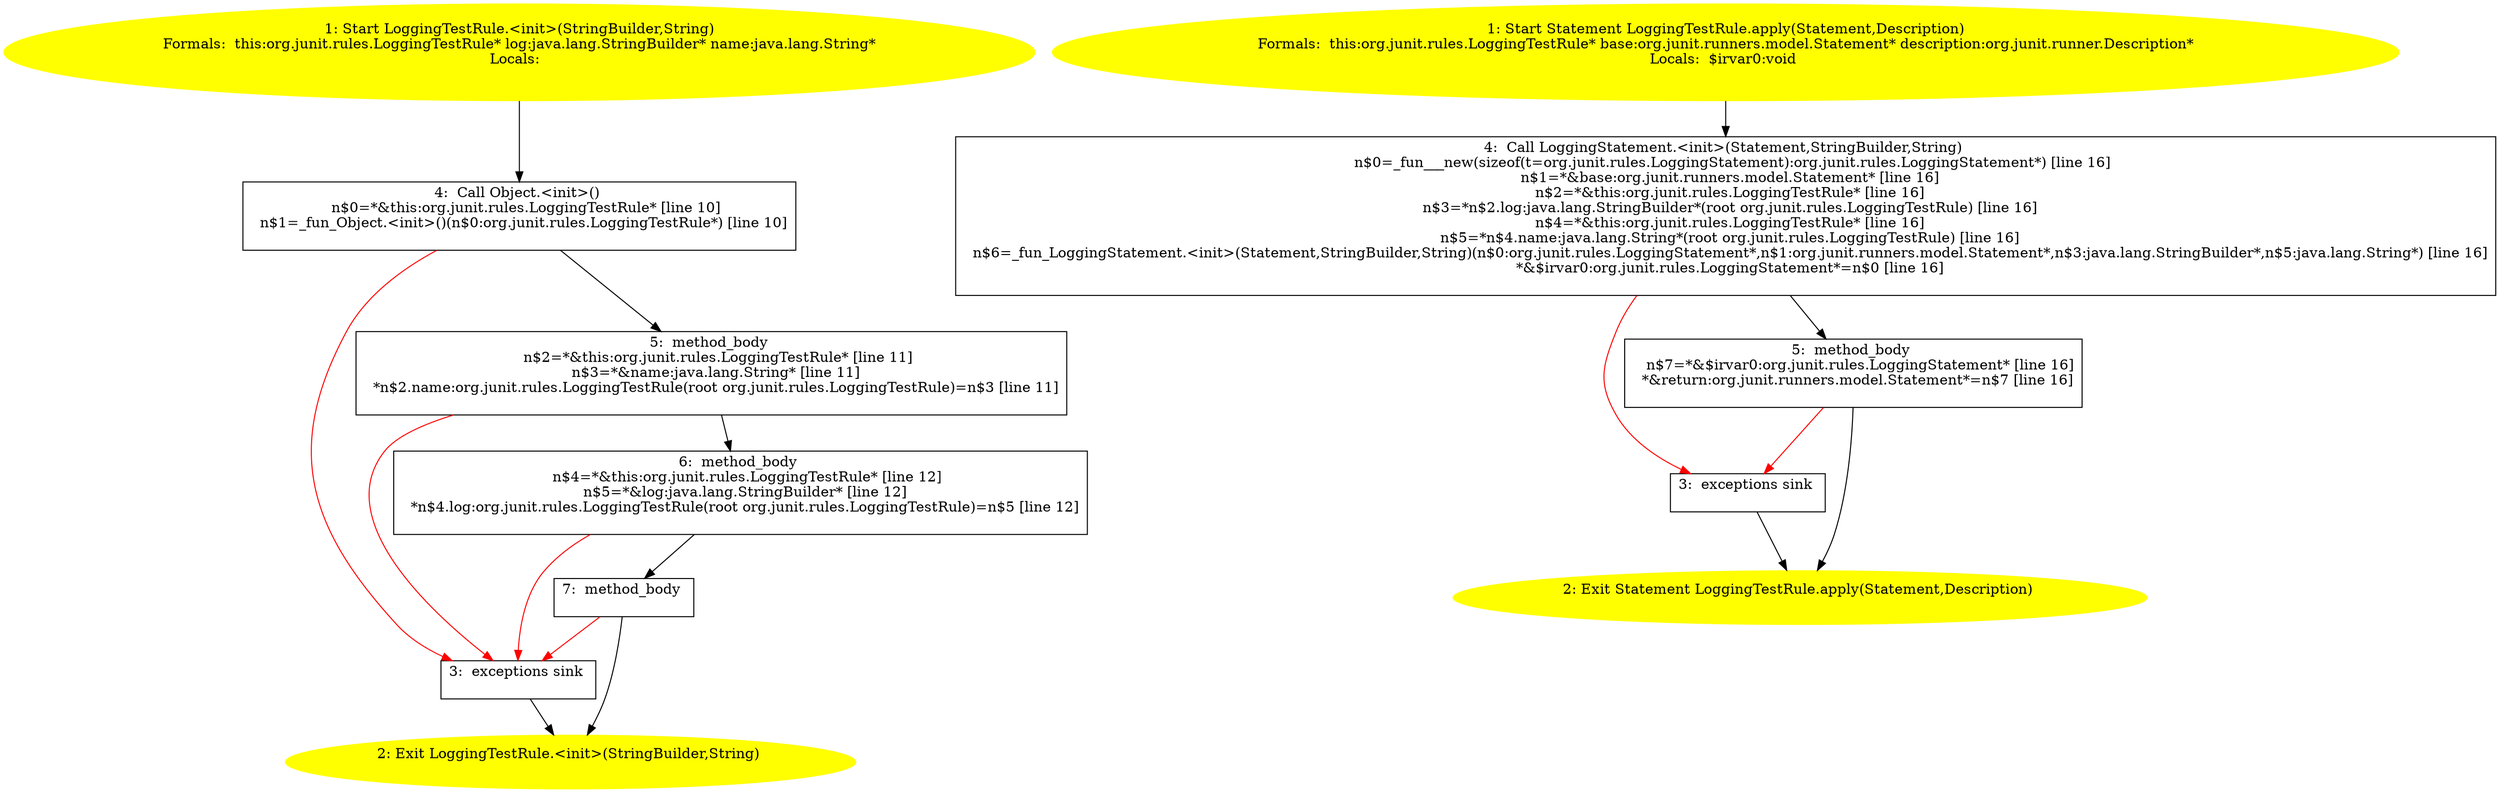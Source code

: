 /* @generated */
digraph cfg {
"org.junit.rules.LoggingTestRule.<init>(java.lang.StringBuilder,java.lang.String).463797ffc876116419aca81b24a74836_1" [label="1: Start LoggingTestRule.<init>(StringBuilder,String)\nFormals:  this:org.junit.rules.LoggingTestRule* log:java.lang.StringBuilder* name:java.lang.String*\nLocals:  \n  " color=yellow style=filled]
	

	 "org.junit.rules.LoggingTestRule.<init>(java.lang.StringBuilder,java.lang.String).463797ffc876116419aca81b24a74836_1" -> "org.junit.rules.LoggingTestRule.<init>(java.lang.StringBuilder,java.lang.String).463797ffc876116419aca81b24a74836_4" ;
"org.junit.rules.LoggingTestRule.<init>(java.lang.StringBuilder,java.lang.String).463797ffc876116419aca81b24a74836_2" [label="2: Exit LoggingTestRule.<init>(StringBuilder,String) \n  " color=yellow style=filled]
	

"org.junit.rules.LoggingTestRule.<init>(java.lang.StringBuilder,java.lang.String).463797ffc876116419aca81b24a74836_3" [label="3:  exceptions sink \n  " shape="box"]
	

	 "org.junit.rules.LoggingTestRule.<init>(java.lang.StringBuilder,java.lang.String).463797ffc876116419aca81b24a74836_3" -> "org.junit.rules.LoggingTestRule.<init>(java.lang.StringBuilder,java.lang.String).463797ffc876116419aca81b24a74836_2" ;
"org.junit.rules.LoggingTestRule.<init>(java.lang.StringBuilder,java.lang.String).463797ffc876116419aca81b24a74836_4" [label="4:  Call Object.<init>() \n   n$0=*&this:org.junit.rules.LoggingTestRule* [line 10]\n  n$1=_fun_Object.<init>()(n$0:org.junit.rules.LoggingTestRule*) [line 10]\n " shape="box"]
	

	 "org.junit.rules.LoggingTestRule.<init>(java.lang.StringBuilder,java.lang.String).463797ffc876116419aca81b24a74836_4" -> "org.junit.rules.LoggingTestRule.<init>(java.lang.StringBuilder,java.lang.String).463797ffc876116419aca81b24a74836_5" ;
	 "org.junit.rules.LoggingTestRule.<init>(java.lang.StringBuilder,java.lang.String).463797ffc876116419aca81b24a74836_4" -> "org.junit.rules.LoggingTestRule.<init>(java.lang.StringBuilder,java.lang.String).463797ffc876116419aca81b24a74836_3" [color="red" ];
"org.junit.rules.LoggingTestRule.<init>(java.lang.StringBuilder,java.lang.String).463797ffc876116419aca81b24a74836_5" [label="5:  method_body \n   n$2=*&this:org.junit.rules.LoggingTestRule* [line 11]\n  n$3=*&name:java.lang.String* [line 11]\n  *n$2.name:org.junit.rules.LoggingTestRule(root org.junit.rules.LoggingTestRule)=n$3 [line 11]\n " shape="box"]
	

	 "org.junit.rules.LoggingTestRule.<init>(java.lang.StringBuilder,java.lang.String).463797ffc876116419aca81b24a74836_5" -> "org.junit.rules.LoggingTestRule.<init>(java.lang.StringBuilder,java.lang.String).463797ffc876116419aca81b24a74836_6" ;
	 "org.junit.rules.LoggingTestRule.<init>(java.lang.StringBuilder,java.lang.String).463797ffc876116419aca81b24a74836_5" -> "org.junit.rules.LoggingTestRule.<init>(java.lang.StringBuilder,java.lang.String).463797ffc876116419aca81b24a74836_3" [color="red" ];
"org.junit.rules.LoggingTestRule.<init>(java.lang.StringBuilder,java.lang.String).463797ffc876116419aca81b24a74836_6" [label="6:  method_body \n   n$4=*&this:org.junit.rules.LoggingTestRule* [line 12]\n  n$5=*&log:java.lang.StringBuilder* [line 12]\n  *n$4.log:org.junit.rules.LoggingTestRule(root org.junit.rules.LoggingTestRule)=n$5 [line 12]\n " shape="box"]
	

	 "org.junit.rules.LoggingTestRule.<init>(java.lang.StringBuilder,java.lang.String).463797ffc876116419aca81b24a74836_6" -> "org.junit.rules.LoggingTestRule.<init>(java.lang.StringBuilder,java.lang.String).463797ffc876116419aca81b24a74836_7" ;
	 "org.junit.rules.LoggingTestRule.<init>(java.lang.StringBuilder,java.lang.String).463797ffc876116419aca81b24a74836_6" -> "org.junit.rules.LoggingTestRule.<init>(java.lang.StringBuilder,java.lang.String).463797ffc876116419aca81b24a74836_3" [color="red" ];
"org.junit.rules.LoggingTestRule.<init>(java.lang.StringBuilder,java.lang.String).463797ffc876116419aca81b24a74836_7" [label="7:  method_body \n  " shape="box"]
	

	 "org.junit.rules.LoggingTestRule.<init>(java.lang.StringBuilder,java.lang.String).463797ffc876116419aca81b24a74836_7" -> "org.junit.rules.LoggingTestRule.<init>(java.lang.StringBuilder,java.lang.String).463797ffc876116419aca81b24a74836_2" ;
	 "org.junit.rules.LoggingTestRule.<init>(java.lang.StringBuilder,java.lang.String).463797ffc876116419aca81b24a74836_7" -> "org.junit.rules.LoggingTestRule.<init>(java.lang.StringBuilder,java.lang.String).463797ffc876116419aca81b24a74836_3" [color="red" ];
"org.junit.rules.LoggingTestRule.apply(org.junit.runners.model.Statement,org.junit.runner.Description.f424379a644c9db625c11ec3572d8352_1" [label="1: Start Statement LoggingTestRule.apply(Statement,Description)\nFormals:  this:org.junit.rules.LoggingTestRule* base:org.junit.runners.model.Statement* description:org.junit.runner.Description*\nLocals:  $irvar0:void \n  " color=yellow style=filled]
	

	 "org.junit.rules.LoggingTestRule.apply(org.junit.runners.model.Statement,org.junit.runner.Description.f424379a644c9db625c11ec3572d8352_1" -> "org.junit.rules.LoggingTestRule.apply(org.junit.runners.model.Statement,org.junit.runner.Description.f424379a644c9db625c11ec3572d8352_4" ;
"org.junit.rules.LoggingTestRule.apply(org.junit.runners.model.Statement,org.junit.runner.Description.f424379a644c9db625c11ec3572d8352_2" [label="2: Exit Statement LoggingTestRule.apply(Statement,Description) \n  " color=yellow style=filled]
	

"org.junit.rules.LoggingTestRule.apply(org.junit.runners.model.Statement,org.junit.runner.Description.f424379a644c9db625c11ec3572d8352_3" [label="3:  exceptions sink \n  " shape="box"]
	

	 "org.junit.rules.LoggingTestRule.apply(org.junit.runners.model.Statement,org.junit.runner.Description.f424379a644c9db625c11ec3572d8352_3" -> "org.junit.rules.LoggingTestRule.apply(org.junit.runners.model.Statement,org.junit.runner.Description.f424379a644c9db625c11ec3572d8352_2" ;
"org.junit.rules.LoggingTestRule.apply(org.junit.runners.model.Statement,org.junit.runner.Description.f424379a644c9db625c11ec3572d8352_4" [label="4:  Call LoggingStatement.<init>(Statement,StringBuilder,String) \n   n$0=_fun___new(sizeof(t=org.junit.rules.LoggingStatement):org.junit.rules.LoggingStatement*) [line 16]\n  n$1=*&base:org.junit.runners.model.Statement* [line 16]\n  n$2=*&this:org.junit.rules.LoggingTestRule* [line 16]\n  n$3=*n$2.log:java.lang.StringBuilder*(root org.junit.rules.LoggingTestRule) [line 16]\n  n$4=*&this:org.junit.rules.LoggingTestRule* [line 16]\n  n$5=*n$4.name:java.lang.String*(root org.junit.rules.LoggingTestRule) [line 16]\n  n$6=_fun_LoggingStatement.<init>(Statement,StringBuilder,String)(n$0:org.junit.rules.LoggingStatement*,n$1:org.junit.runners.model.Statement*,n$3:java.lang.StringBuilder*,n$5:java.lang.String*) [line 16]\n  *&$irvar0:org.junit.rules.LoggingStatement*=n$0 [line 16]\n " shape="box"]
	

	 "org.junit.rules.LoggingTestRule.apply(org.junit.runners.model.Statement,org.junit.runner.Description.f424379a644c9db625c11ec3572d8352_4" -> "org.junit.rules.LoggingTestRule.apply(org.junit.runners.model.Statement,org.junit.runner.Description.f424379a644c9db625c11ec3572d8352_5" ;
	 "org.junit.rules.LoggingTestRule.apply(org.junit.runners.model.Statement,org.junit.runner.Description.f424379a644c9db625c11ec3572d8352_4" -> "org.junit.rules.LoggingTestRule.apply(org.junit.runners.model.Statement,org.junit.runner.Description.f424379a644c9db625c11ec3572d8352_3" [color="red" ];
"org.junit.rules.LoggingTestRule.apply(org.junit.runners.model.Statement,org.junit.runner.Description.f424379a644c9db625c11ec3572d8352_5" [label="5:  method_body \n   n$7=*&$irvar0:org.junit.rules.LoggingStatement* [line 16]\n  *&return:org.junit.runners.model.Statement*=n$7 [line 16]\n " shape="box"]
	

	 "org.junit.rules.LoggingTestRule.apply(org.junit.runners.model.Statement,org.junit.runner.Description.f424379a644c9db625c11ec3572d8352_5" -> "org.junit.rules.LoggingTestRule.apply(org.junit.runners.model.Statement,org.junit.runner.Description.f424379a644c9db625c11ec3572d8352_2" ;
	 "org.junit.rules.LoggingTestRule.apply(org.junit.runners.model.Statement,org.junit.runner.Description.f424379a644c9db625c11ec3572d8352_5" -> "org.junit.rules.LoggingTestRule.apply(org.junit.runners.model.Statement,org.junit.runner.Description.f424379a644c9db625c11ec3572d8352_3" [color="red" ];
}
